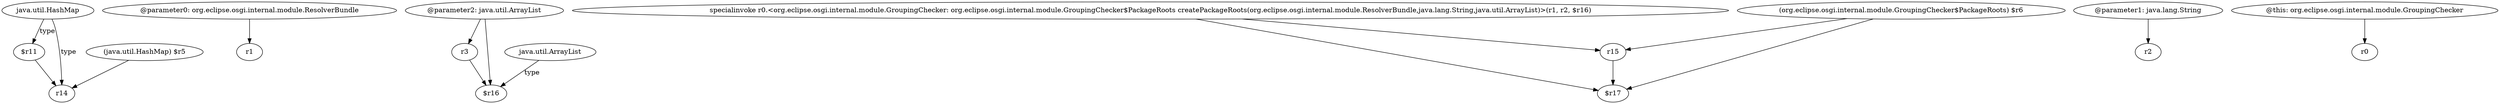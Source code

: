 digraph g {
0[label="java.util.HashMap"]
1[label="$r11"]
0->1[label="type"]
2[label="@parameter0: org.eclipse.osgi.internal.module.ResolverBundle"]
3[label="r1"]
2->3[label=""]
4[label="r14"]
1->4[label=""]
5[label="r3"]
6[label="$r16"]
5->6[label=""]
7[label="specialinvoke r0.<org.eclipse.osgi.internal.module.GroupingChecker: org.eclipse.osgi.internal.module.GroupingChecker$PackageRoots createPackageRoots(org.eclipse.osgi.internal.module.ResolverBundle,java.lang.String,java.util.ArrayList)>(r1, r2, $r16)"]
8[label="r15"]
7->8[label=""]
9[label="(java.util.HashMap) $r5"]
9->4[label=""]
10[label="$r17"]
7->10[label=""]
11[label="@parameter2: java.util.ArrayList"]
11->5[label=""]
12[label="(org.eclipse.osgi.internal.module.GroupingChecker$PackageRoots) $r6"]
12->8[label=""]
0->4[label="type"]
13[label="@parameter1: java.lang.String"]
14[label="r2"]
13->14[label=""]
15[label="java.util.ArrayList"]
15->6[label="type"]
8->10[label=""]
11->6[label=""]
16[label="@this: org.eclipse.osgi.internal.module.GroupingChecker"]
17[label="r0"]
16->17[label=""]
12->10[label=""]
}